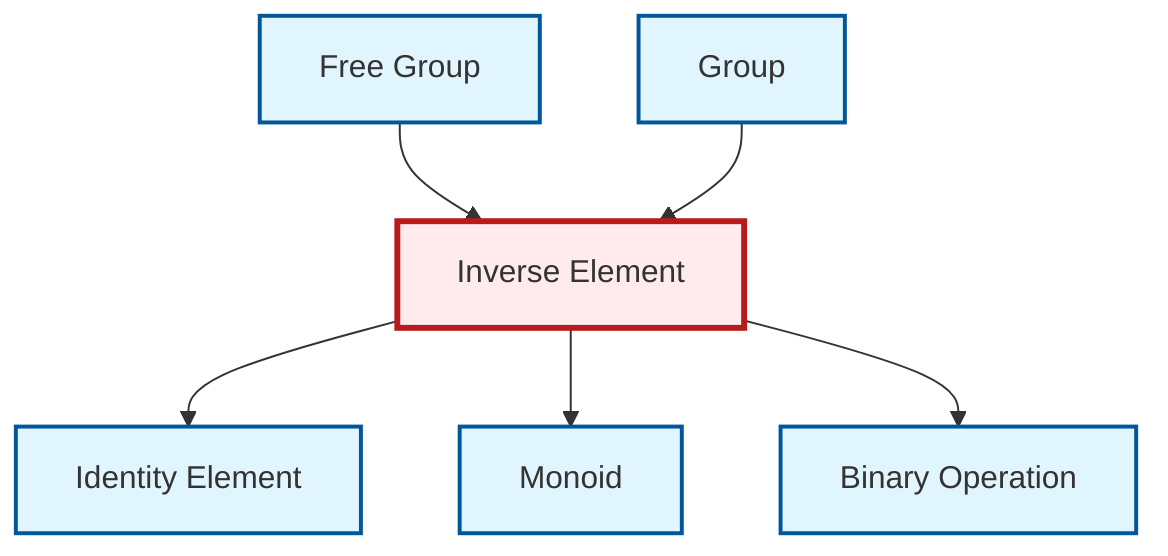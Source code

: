 graph TD
    classDef definition fill:#e1f5fe,stroke:#01579b,stroke-width:2px
    classDef theorem fill:#f3e5f5,stroke:#4a148c,stroke-width:2px
    classDef axiom fill:#fff3e0,stroke:#e65100,stroke-width:2px
    classDef example fill:#e8f5e9,stroke:#1b5e20,stroke-width:2px
    classDef current fill:#ffebee,stroke:#b71c1c,stroke-width:3px
    def-group["Group"]:::definition
    def-free-group["Free Group"]:::definition
    def-inverse-element["Inverse Element"]:::definition
    def-identity-element["Identity Element"]:::definition
    def-monoid["Monoid"]:::definition
    def-binary-operation["Binary Operation"]:::definition
    def-inverse-element --> def-identity-element
    def-inverse-element --> def-monoid
    def-free-group --> def-inverse-element
    def-inverse-element --> def-binary-operation
    def-group --> def-inverse-element
    class def-inverse-element current